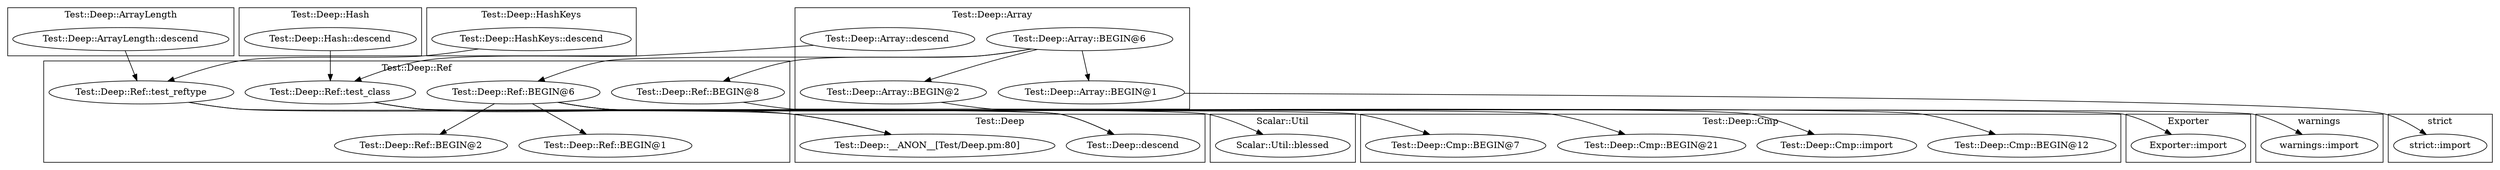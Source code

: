 digraph {
graph [overlap=false]
subgraph cluster_Test_Deep_ArrayLength {
	label="Test::Deep::ArrayLength";
	"Test::Deep::ArrayLength::descend";
}
subgraph cluster_Test_Deep {
	label="Test::Deep";
	"Test::Deep::descend";
	"Test::Deep::__ANON__[Test/Deep.pm:80]";
}
subgraph cluster_warnings {
	label="warnings";
	"warnings::import";
}
subgraph cluster_strict {
	label="strict";
	"strict::import";
}
subgraph cluster_Test_Deep_Ref {
	label="Test::Deep::Ref";
	"Test::Deep::Ref::test_class";
	"Test::Deep::Ref::test_reftype";
	"Test::Deep::Ref::BEGIN@6";
	"Test::Deep::Ref::BEGIN@2";
	"Test::Deep::Ref::BEGIN@8";
	"Test::Deep::Ref::BEGIN@1";
}
subgraph cluster_Test_Deep_Hash {
	label="Test::Deep::Hash";
	"Test::Deep::Hash::descend";
}
subgraph cluster_Test_Deep_HashKeys {
	label="Test::Deep::HashKeys";
	"Test::Deep::HashKeys::descend";
}
subgraph cluster_Test_Deep_Cmp {
	label="Test::Deep::Cmp";
	"Test::Deep::Cmp::BEGIN@12";
	"Test::Deep::Cmp::import";
	"Test::Deep::Cmp::BEGIN@21";
	"Test::Deep::Cmp::BEGIN@7";
}
subgraph cluster_Scalar_Util {
	label="Scalar::Util";
	"Scalar::Util::blessed";
}
subgraph cluster_Exporter {
	label="Exporter";
	"Exporter::import";
}
subgraph cluster_Test_Deep_Array {
	label="Test::Deep::Array";
	"Test::Deep::Array::descend";
	"Test::Deep::Array::BEGIN@2";
	"Test::Deep::Array::BEGIN@6";
	"Test::Deep::Array::BEGIN@1";
}
"Test::Deep::Ref::BEGIN@6" -> "Test::Deep::Cmp::BEGIN@12";
"Test::Deep::HashKeys::descend" -> "Test::Deep::Ref::test_reftype";
"Test::Deep::ArrayLength::descend" -> "Test::Deep::Ref::test_reftype";
"Test::Deep::Ref::BEGIN@8" -> "Exporter::import";
"Test::Deep::Array::BEGIN@6" -> "Test::Deep::Ref::BEGIN@6";
"Test::Deep::Ref::BEGIN@6" -> "Test::Deep::Cmp::import";
"Test::Deep::Array::BEGIN@6" -> "Test::Deep::Array::BEGIN@1";
"Test::Deep::Array::BEGIN@2" -> "warnings::import";
"Test::Deep::Array::BEGIN@6" -> "Test::Deep::Array::BEGIN@2";
"Test::Deep::Ref::test_reftype" -> "Test::Deep::descend";
"Test::Deep::Ref::test_class" -> "Test::Deep::descend";
"Test::Deep::Ref::test_class" -> "Scalar::Util::blessed";
"Test::Deep::Ref::test_reftype" -> "Test::Deep::__ANON__[Test/Deep.pm:80]";
"Test::Deep::Ref::test_class" -> "Test::Deep::__ANON__[Test/Deep.pm:80]";
"Test::Deep::Array::BEGIN@6" -> "Test::Deep::Ref::BEGIN@8";
"Test::Deep::Ref::BEGIN@6" -> "Test::Deep::Ref::BEGIN@1";
"Test::Deep::Ref::BEGIN@6" -> "Test::Deep::Cmp::BEGIN@7";
"Test::Deep::Ref::BEGIN@6" -> "Test::Deep::Cmp::BEGIN@21";
"Test::Deep::Array::descend" -> "Test::Deep::Ref::test_class";
"Test::Deep::Hash::descend" -> "Test::Deep::Ref::test_class";
"Test::Deep::Ref::BEGIN@6" -> "Test::Deep::Ref::BEGIN@2";
"Test::Deep::Array::BEGIN@1" -> "strict::import";
}
